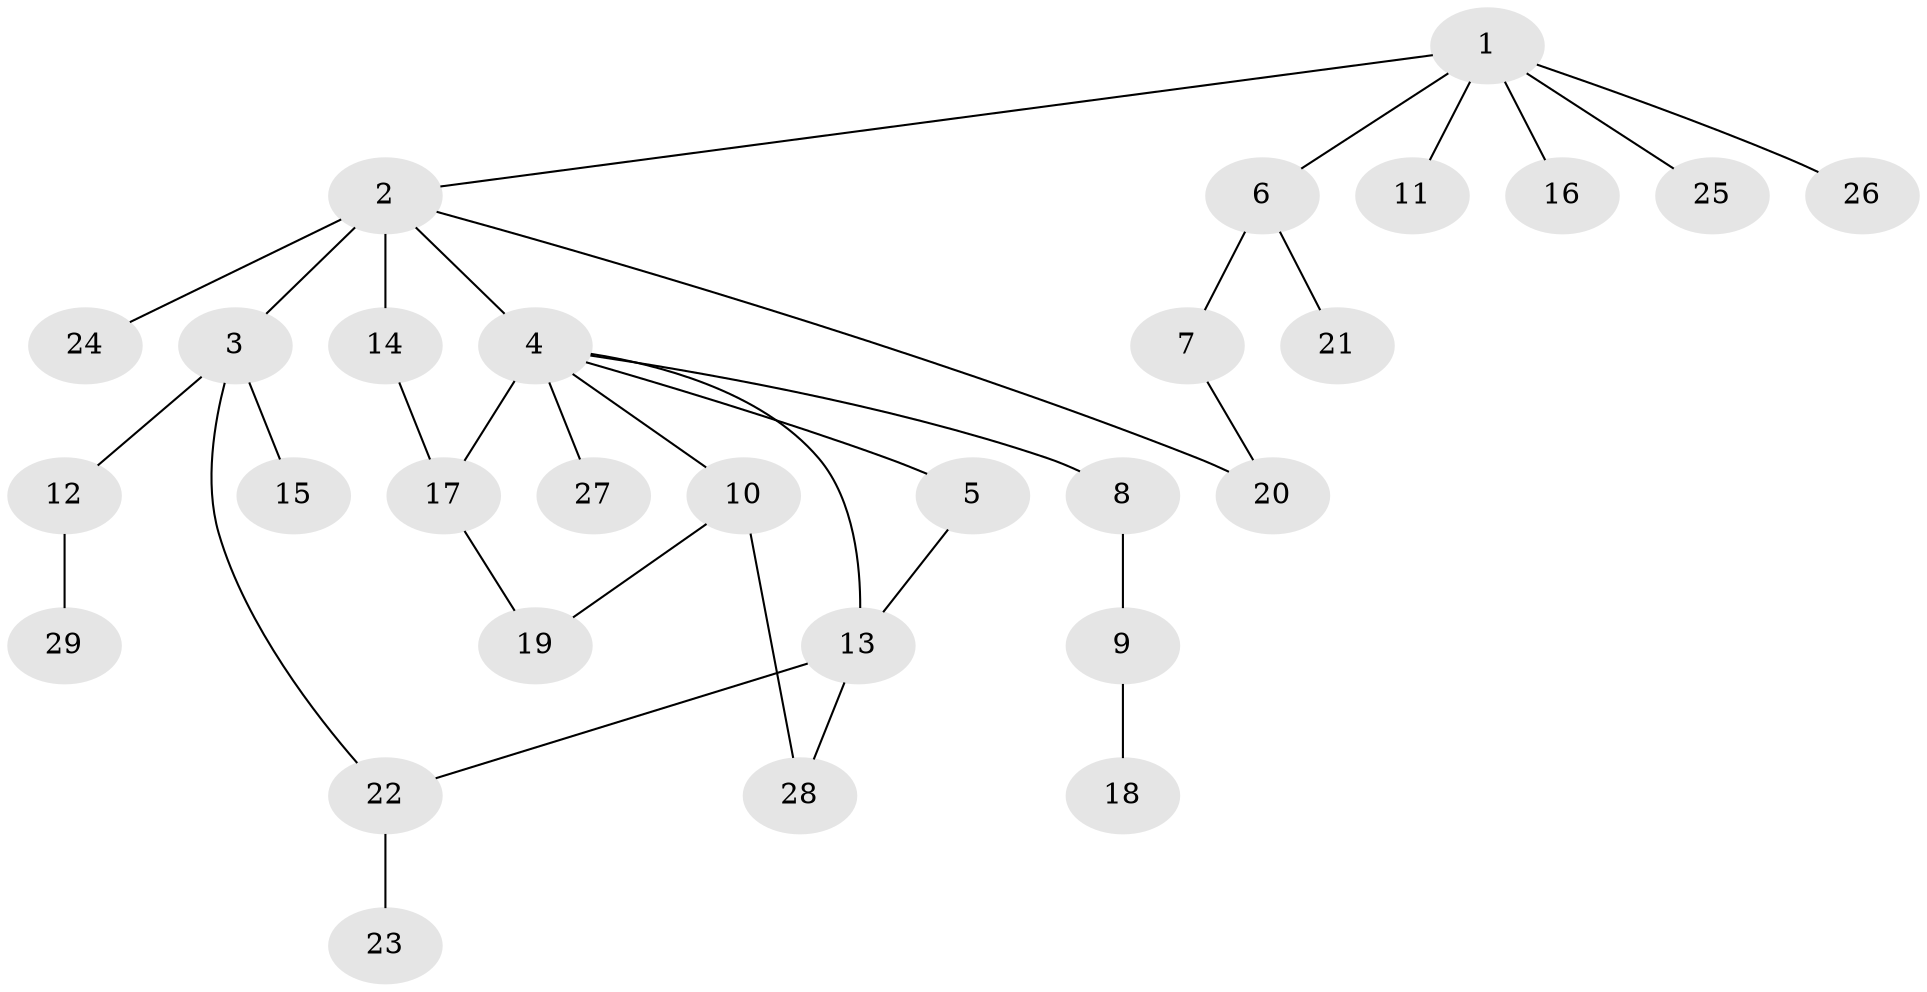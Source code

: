 // original degree distribution, {7: 0.015151515151515152, 17: 0.015151515151515152, 5: 0.045454545454545456, 16: 0.015151515151515152, 3: 0.12121212121212122, 1: 0.6212121212121212, 2: 0.13636363636363635, 4: 0.030303030303030304}
// Generated by graph-tools (version 1.1) at 2025/50/03/04/25 22:50:28]
// undirected, 29 vertices, 34 edges
graph export_dot {
  node [color=gray90,style=filled];
  1;
  2;
  3;
  4;
  5;
  6;
  7;
  8;
  9;
  10;
  11;
  12;
  13;
  14;
  15;
  16;
  17;
  18;
  19;
  20;
  21;
  22;
  23;
  24;
  25;
  26;
  27;
  28;
  29;
  1 -- 2 [weight=1.0];
  1 -- 6 [weight=1.0];
  1 -- 11 [weight=1.0];
  1 -- 16 [weight=1.0];
  1 -- 25 [weight=1.0];
  1 -- 26 [weight=1.0];
  2 -- 3 [weight=1.0];
  2 -- 4 [weight=1.0];
  2 -- 14 [weight=9.0];
  2 -- 20 [weight=1.0];
  2 -- 24 [weight=1.0];
  3 -- 12 [weight=1.0];
  3 -- 15 [weight=1.0];
  3 -- 22 [weight=1.0];
  4 -- 5 [weight=1.0];
  4 -- 8 [weight=1.0];
  4 -- 10 [weight=1.0];
  4 -- 13 [weight=1.0];
  4 -- 17 [weight=7.0];
  4 -- 27 [weight=1.0];
  5 -- 13 [weight=1.0];
  6 -- 7 [weight=1.0];
  6 -- 21 [weight=2.0];
  7 -- 20 [weight=1.0];
  8 -- 9 [weight=1.0];
  9 -- 18 [weight=2.0];
  10 -- 19 [weight=1.0];
  10 -- 28 [weight=1.0];
  12 -- 29 [weight=1.0];
  13 -- 22 [weight=1.0];
  13 -- 28 [weight=1.0];
  14 -- 17 [weight=1.0];
  17 -- 19 [weight=1.0];
  22 -- 23 [weight=1.0];
}
